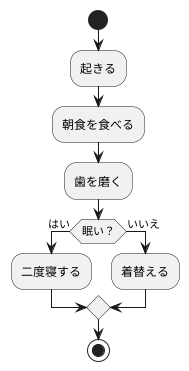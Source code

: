 @startuml
start
:起きる;
:朝食を食べる;
:歯を磨く;
if (眠い？) then (はい)
    :二度寝する;
else (いいえ)
    :着替える;
endif
stop
@enduml